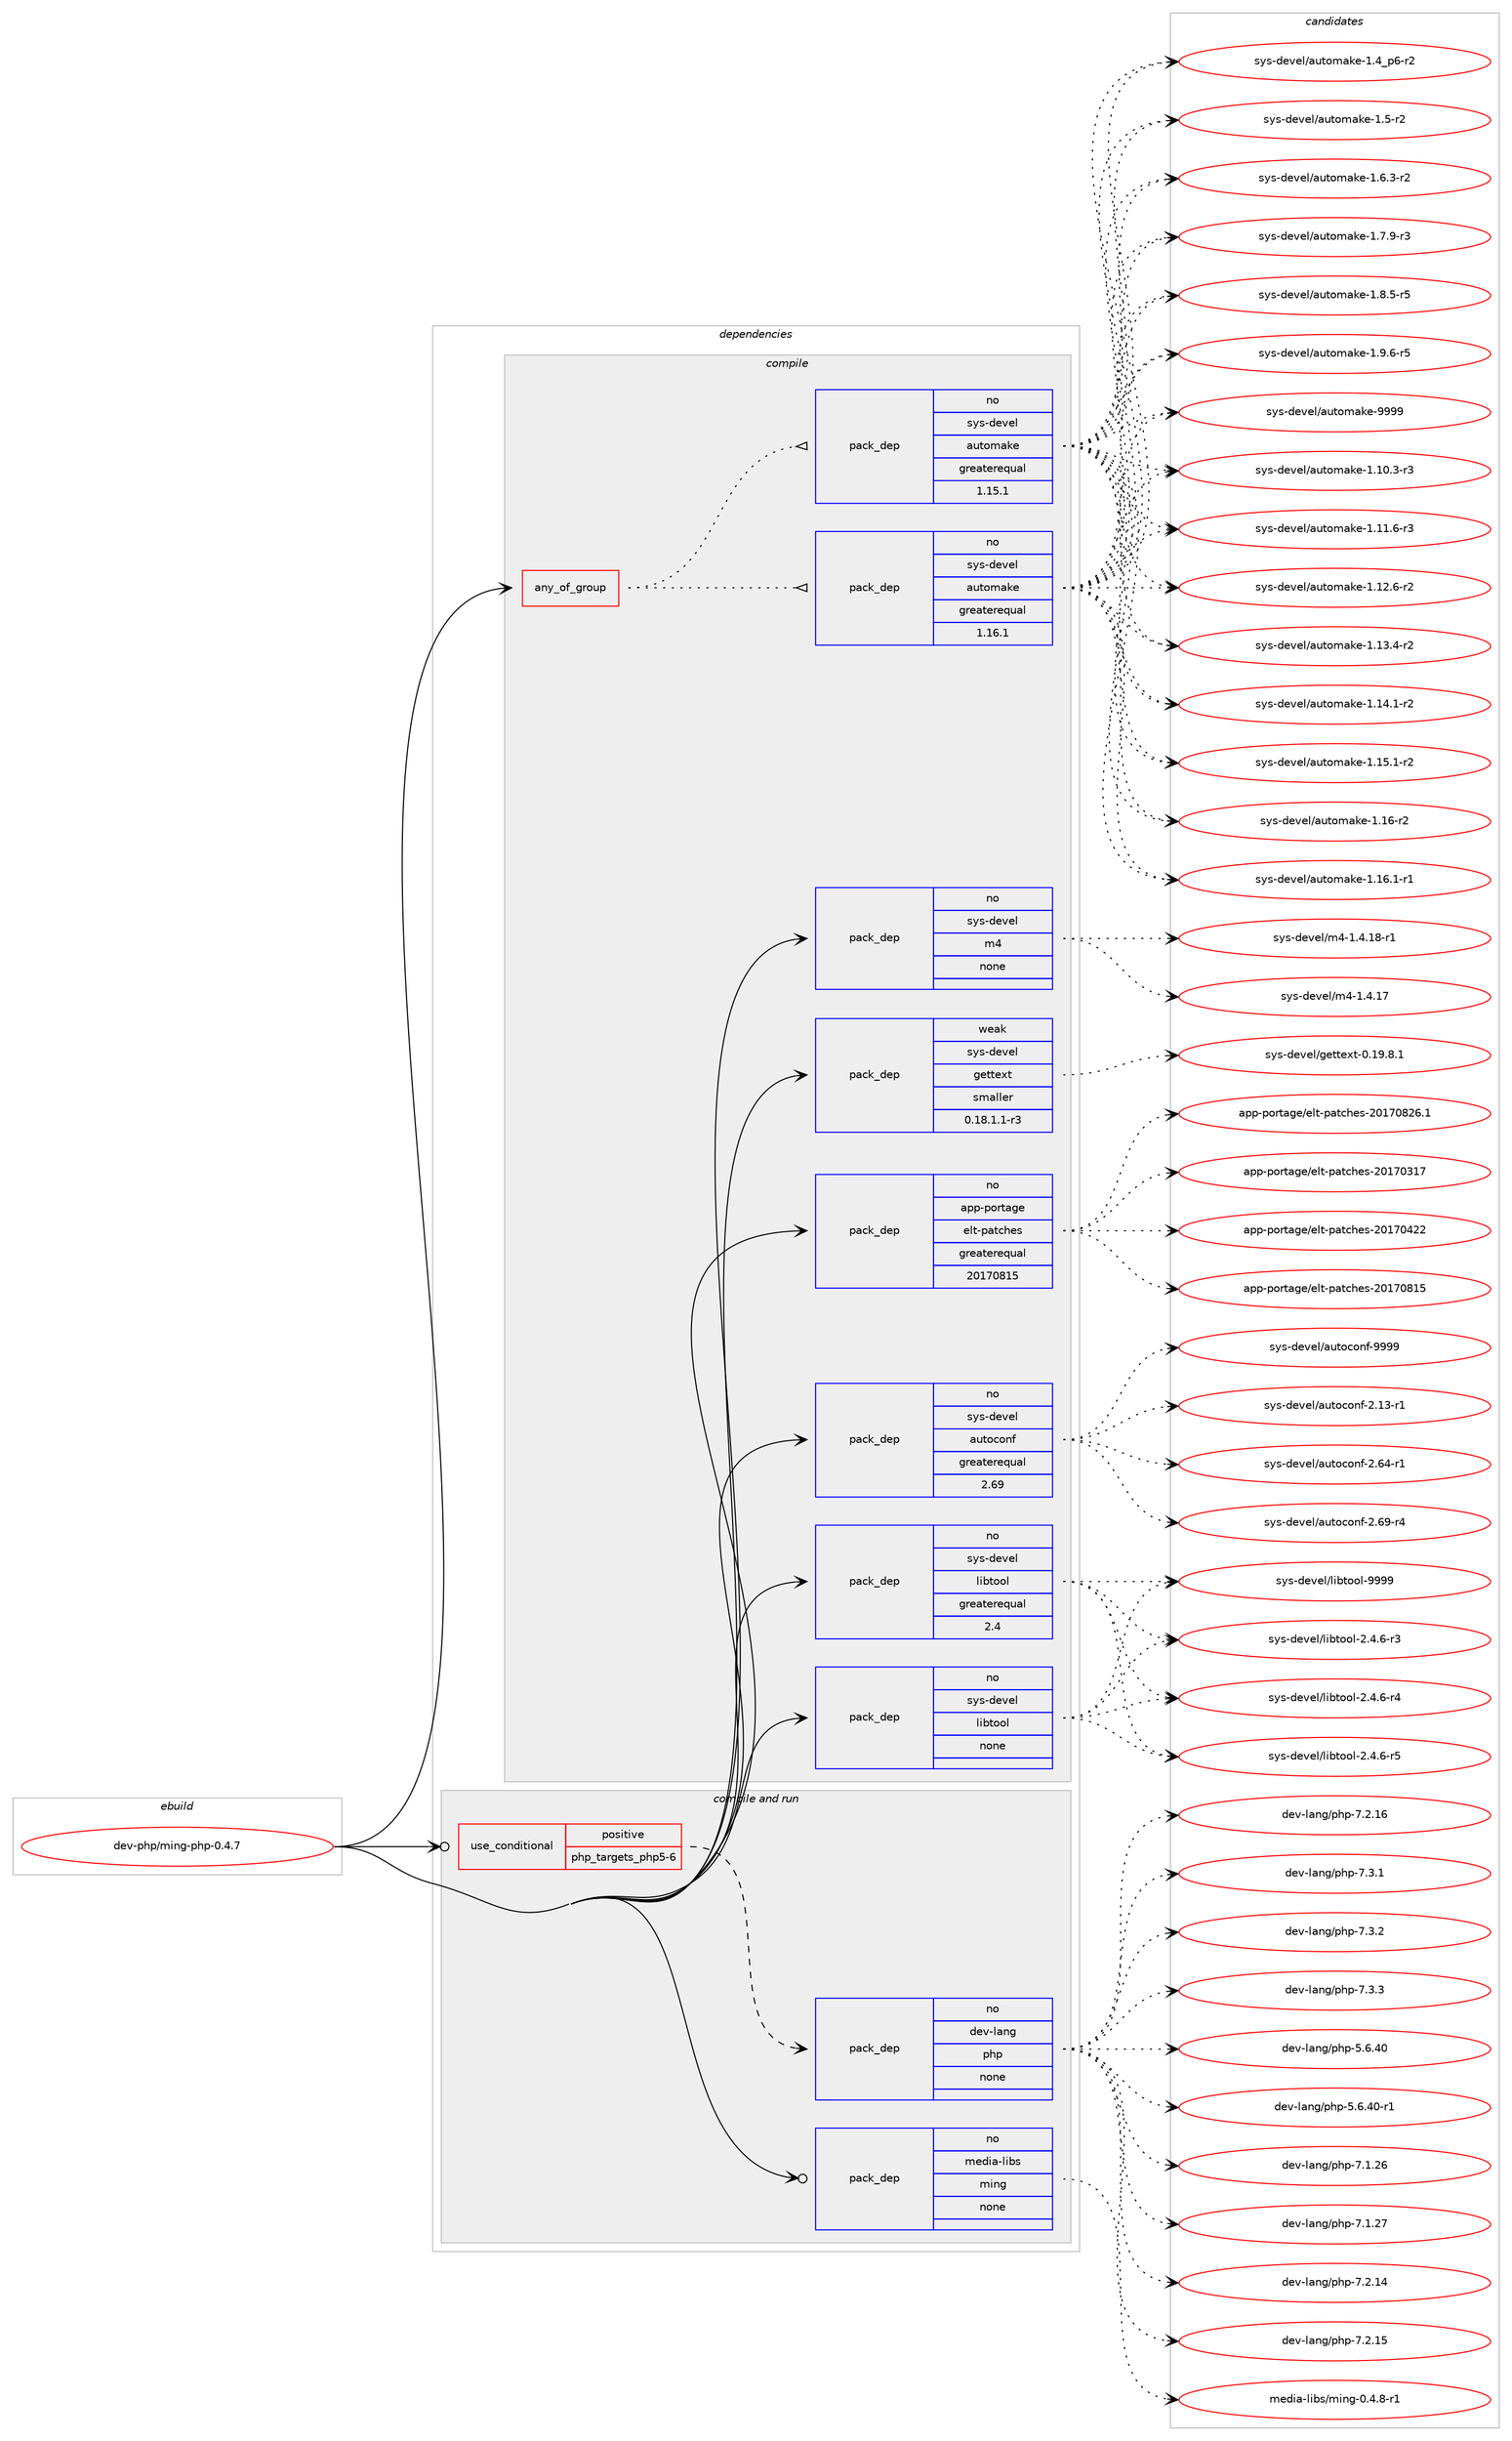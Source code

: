digraph prolog {

# *************
# Graph options
# *************

newrank=true;
concentrate=true;
compound=true;
graph [rankdir=LR,fontname=Helvetica,fontsize=10,ranksep=1.5];#, ranksep=2.5, nodesep=0.2];
edge  [arrowhead=vee];
node  [fontname=Helvetica,fontsize=10];

# **********
# The ebuild
# **********

subgraph cluster_leftcol {
color=gray;
rank=same;
label=<<i>ebuild</i>>;
id [label="dev-php/ming-php-0.4.7", color=red, width=4, href="../dev-php/ming-php-0.4.7.svg"];
}

# ****************
# The dependencies
# ****************

subgraph cluster_midcol {
color=gray;
label=<<i>dependencies</i>>;
subgraph cluster_compile {
fillcolor="#eeeeee";
style=filled;
label=<<i>compile</i>>;
subgraph any22517 {
dependency1393105 [label=<<TABLE BORDER="0" CELLBORDER="1" CELLSPACING="0" CELLPADDING="4"><TR><TD CELLPADDING="10">any_of_group</TD></TR></TABLE>>, shape=none, color=red];subgraph pack1000677 {
dependency1393106 [label=<<TABLE BORDER="0" CELLBORDER="1" CELLSPACING="0" CELLPADDING="4" WIDTH="220"><TR><TD ROWSPAN="6" CELLPADDING="30">pack_dep</TD></TR><TR><TD WIDTH="110">no</TD></TR><TR><TD>sys-devel</TD></TR><TR><TD>automake</TD></TR><TR><TD>greaterequal</TD></TR><TR><TD>1.16.1</TD></TR></TABLE>>, shape=none, color=blue];
}
dependency1393105:e -> dependency1393106:w [weight=20,style="dotted",arrowhead="oinv"];
subgraph pack1000678 {
dependency1393107 [label=<<TABLE BORDER="0" CELLBORDER="1" CELLSPACING="0" CELLPADDING="4" WIDTH="220"><TR><TD ROWSPAN="6" CELLPADDING="30">pack_dep</TD></TR><TR><TD WIDTH="110">no</TD></TR><TR><TD>sys-devel</TD></TR><TR><TD>automake</TD></TR><TR><TD>greaterequal</TD></TR><TR><TD>1.15.1</TD></TR></TABLE>>, shape=none, color=blue];
}
dependency1393105:e -> dependency1393107:w [weight=20,style="dotted",arrowhead="oinv"];
}
id:e -> dependency1393105:w [weight=20,style="solid",arrowhead="vee"];
subgraph pack1000679 {
dependency1393108 [label=<<TABLE BORDER="0" CELLBORDER="1" CELLSPACING="0" CELLPADDING="4" WIDTH="220"><TR><TD ROWSPAN="6" CELLPADDING="30">pack_dep</TD></TR><TR><TD WIDTH="110">no</TD></TR><TR><TD>app-portage</TD></TR><TR><TD>elt-patches</TD></TR><TR><TD>greaterequal</TD></TR><TR><TD>20170815</TD></TR></TABLE>>, shape=none, color=blue];
}
id:e -> dependency1393108:w [weight=20,style="solid",arrowhead="vee"];
subgraph pack1000680 {
dependency1393109 [label=<<TABLE BORDER="0" CELLBORDER="1" CELLSPACING="0" CELLPADDING="4" WIDTH="220"><TR><TD ROWSPAN="6" CELLPADDING="30">pack_dep</TD></TR><TR><TD WIDTH="110">no</TD></TR><TR><TD>sys-devel</TD></TR><TR><TD>autoconf</TD></TR><TR><TD>greaterequal</TD></TR><TR><TD>2.69</TD></TR></TABLE>>, shape=none, color=blue];
}
id:e -> dependency1393109:w [weight=20,style="solid",arrowhead="vee"];
subgraph pack1000681 {
dependency1393110 [label=<<TABLE BORDER="0" CELLBORDER="1" CELLSPACING="0" CELLPADDING="4" WIDTH="220"><TR><TD ROWSPAN="6" CELLPADDING="30">pack_dep</TD></TR><TR><TD WIDTH="110">no</TD></TR><TR><TD>sys-devel</TD></TR><TR><TD>libtool</TD></TR><TR><TD>greaterequal</TD></TR><TR><TD>2.4</TD></TR></TABLE>>, shape=none, color=blue];
}
id:e -> dependency1393110:w [weight=20,style="solid",arrowhead="vee"];
subgraph pack1000682 {
dependency1393111 [label=<<TABLE BORDER="0" CELLBORDER="1" CELLSPACING="0" CELLPADDING="4" WIDTH="220"><TR><TD ROWSPAN="6" CELLPADDING="30">pack_dep</TD></TR><TR><TD WIDTH="110">no</TD></TR><TR><TD>sys-devel</TD></TR><TR><TD>libtool</TD></TR><TR><TD>none</TD></TR><TR><TD></TD></TR></TABLE>>, shape=none, color=blue];
}
id:e -> dependency1393111:w [weight=20,style="solid",arrowhead="vee"];
subgraph pack1000683 {
dependency1393112 [label=<<TABLE BORDER="0" CELLBORDER="1" CELLSPACING="0" CELLPADDING="4" WIDTH="220"><TR><TD ROWSPAN="6" CELLPADDING="30">pack_dep</TD></TR><TR><TD WIDTH="110">no</TD></TR><TR><TD>sys-devel</TD></TR><TR><TD>m4</TD></TR><TR><TD>none</TD></TR><TR><TD></TD></TR></TABLE>>, shape=none, color=blue];
}
id:e -> dependency1393112:w [weight=20,style="solid",arrowhead="vee"];
subgraph pack1000684 {
dependency1393113 [label=<<TABLE BORDER="0" CELLBORDER="1" CELLSPACING="0" CELLPADDING="4" WIDTH="220"><TR><TD ROWSPAN="6" CELLPADDING="30">pack_dep</TD></TR><TR><TD WIDTH="110">weak</TD></TR><TR><TD>sys-devel</TD></TR><TR><TD>gettext</TD></TR><TR><TD>smaller</TD></TR><TR><TD>0.18.1.1-r3</TD></TR></TABLE>>, shape=none, color=blue];
}
id:e -> dependency1393113:w [weight=20,style="solid",arrowhead="vee"];
}
subgraph cluster_compileandrun {
fillcolor="#eeeeee";
style=filled;
label=<<i>compile and run</i>>;
subgraph cond369346 {
dependency1393114 [label=<<TABLE BORDER="0" CELLBORDER="1" CELLSPACING="0" CELLPADDING="4"><TR><TD ROWSPAN="3" CELLPADDING="10">use_conditional</TD></TR><TR><TD>positive</TD></TR><TR><TD>php_targets_php5-6</TD></TR></TABLE>>, shape=none, color=red];
subgraph pack1000685 {
dependency1393115 [label=<<TABLE BORDER="0" CELLBORDER="1" CELLSPACING="0" CELLPADDING="4" WIDTH="220"><TR><TD ROWSPAN="6" CELLPADDING="30">pack_dep</TD></TR><TR><TD WIDTH="110">no</TD></TR><TR><TD>dev-lang</TD></TR><TR><TD>php</TD></TR><TR><TD>none</TD></TR><TR><TD></TD></TR></TABLE>>, shape=none, color=blue];
}
dependency1393114:e -> dependency1393115:w [weight=20,style="dashed",arrowhead="vee"];
}
id:e -> dependency1393114:w [weight=20,style="solid",arrowhead="odotvee"];
subgraph pack1000686 {
dependency1393116 [label=<<TABLE BORDER="0" CELLBORDER="1" CELLSPACING="0" CELLPADDING="4" WIDTH="220"><TR><TD ROWSPAN="6" CELLPADDING="30">pack_dep</TD></TR><TR><TD WIDTH="110">no</TD></TR><TR><TD>media-libs</TD></TR><TR><TD>ming</TD></TR><TR><TD>none</TD></TR><TR><TD></TD></TR></TABLE>>, shape=none, color=blue];
}
id:e -> dependency1393116:w [weight=20,style="solid",arrowhead="odotvee"];
}
subgraph cluster_run {
fillcolor="#eeeeee";
style=filled;
label=<<i>run</i>>;
}
}

# **************
# The candidates
# **************

subgraph cluster_choices {
rank=same;
color=gray;
label=<<i>candidates</i>>;

subgraph choice1000677 {
color=black;
nodesep=1;
choice11512111545100101118101108479711711611110997107101454946494846514511451 [label="sys-devel/automake-1.10.3-r3", color=red, width=4,href="../sys-devel/automake-1.10.3-r3.svg"];
choice11512111545100101118101108479711711611110997107101454946494946544511451 [label="sys-devel/automake-1.11.6-r3", color=red, width=4,href="../sys-devel/automake-1.11.6-r3.svg"];
choice11512111545100101118101108479711711611110997107101454946495046544511450 [label="sys-devel/automake-1.12.6-r2", color=red, width=4,href="../sys-devel/automake-1.12.6-r2.svg"];
choice11512111545100101118101108479711711611110997107101454946495146524511450 [label="sys-devel/automake-1.13.4-r2", color=red, width=4,href="../sys-devel/automake-1.13.4-r2.svg"];
choice11512111545100101118101108479711711611110997107101454946495246494511450 [label="sys-devel/automake-1.14.1-r2", color=red, width=4,href="../sys-devel/automake-1.14.1-r2.svg"];
choice11512111545100101118101108479711711611110997107101454946495346494511450 [label="sys-devel/automake-1.15.1-r2", color=red, width=4,href="../sys-devel/automake-1.15.1-r2.svg"];
choice1151211154510010111810110847971171161111099710710145494649544511450 [label="sys-devel/automake-1.16-r2", color=red, width=4,href="../sys-devel/automake-1.16-r2.svg"];
choice11512111545100101118101108479711711611110997107101454946495446494511449 [label="sys-devel/automake-1.16.1-r1", color=red, width=4,href="../sys-devel/automake-1.16.1-r1.svg"];
choice115121115451001011181011084797117116111109971071014549465295112544511450 [label="sys-devel/automake-1.4_p6-r2", color=red, width=4,href="../sys-devel/automake-1.4_p6-r2.svg"];
choice11512111545100101118101108479711711611110997107101454946534511450 [label="sys-devel/automake-1.5-r2", color=red, width=4,href="../sys-devel/automake-1.5-r2.svg"];
choice115121115451001011181011084797117116111109971071014549465446514511450 [label="sys-devel/automake-1.6.3-r2", color=red, width=4,href="../sys-devel/automake-1.6.3-r2.svg"];
choice115121115451001011181011084797117116111109971071014549465546574511451 [label="sys-devel/automake-1.7.9-r3", color=red, width=4,href="../sys-devel/automake-1.7.9-r3.svg"];
choice115121115451001011181011084797117116111109971071014549465646534511453 [label="sys-devel/automake-1.8.5-r5", color=red, width=4,href="../sys-devel/automake-1.8.5-r5.svg"];
choice115121115451001011181011084797117116111109971071014549465746544511453 [label="sys-devel/automake-1.9.6-r5", color=red, width=4,href="../sys-devel/automake-1.9.6-r5.svg"];
choice115121115451001011181011084797117116111109971071014557575757 [label="sys-devel/automake-9999", color=red, width=4,href="../sys-devel/automake-9999.svg"];
dependency1393106:e -> choice11512111545100101118101108479711711611110997107101454946494846514511451:w [style=dotted,weight="100"];
dependency1393106:e -> choice11512111545100101118101108479711711611110997107101454946494946544511451:w [style=dotted,weight="100"];
dependency1393106:e -> choice11512111545100101118101108479711711611110997107101454946495046544511450:w [style=dotted,weight="100"];
dependency1393106:e -> choice11512111545100101118101108479711711611110997107101454946495146524511450:w [style=dotted,weight="100"];
dependency1393106:e -> choice11512111545100101118101108479711711611110997107101454946495246494511450:w [style=dotted,weight="100"];
dependency1393106:e -> choice11512111545100101118101108479711711611110997107101454946495346494511450:w [style=dotted,weight="100"];
dependency1393106:e -> choice1151211154510010111810110847971171161111099710710145494649544511450:w [style=dotted,weight="100"];
dependency1393106:e -> choice11512111545100101118101108479711711611110997107101454946495446494511449:w [style=dotted,weight="100"];
dependency1393106:e -> choice115121115451001011181011084797117116111109971071014549465295112544511450:w [style=dotted,weight="100"];
dependency1393106:e -> choice11512111545100101118101108479711711611110997107101454946534511450:w [style=dotted,weight="100"];
dependency1393106:e -> choice115121115451001011181011084797117116111109971071014549465446514511450:w [style=dotted,weight="100"];
dependency1393106:e -> choice115121115451001011181011084797117116111109971071014549465546574511451:w [style=dotted,weight="100"];
dependency1393106:e -> choice115121115451001011181011084797117116111109971071014549465646534511453:w [style=dotted,weight="100"];
dependency1393106:e -> choice115121115451001011181011084797117116111109971071014549465746544511453:w [style=dotted,weight="100"];
dependency1393106:e -> choice115121115451001011181011084797117116111109971071014557575757:w [style=dotted,weight="100"];
}
subgraph choice1000678 {
color=black;
nodesep=1;
choice11512111545100101118101108479711711611110997107101454946494846514511451 [label="sys-devel/automake-1.10.3-r3", color=red, width=4,href="../sys-devel/automake-1.10.3-r3.svg"];
choice11512111545100101118101108479711711611110997107101454946494946544511451 [label="sys-devel/automake-1.11.6-r3", color=red, width=4,href="../sys-devel/automake-1.11.6-r3.svg"];
choice11512111545100101118101108479711711611110997107101454946495046544511450 [label="sys-devel/automake-1.12.6-r2", color=red, width=4,href="../sys-devel/automake-1.12.6-r2.svg"];
choice11512111545100101118101108479711711611110997107101454946495146524511450 [label="sys-devel/automake-1.13.4-r2", color=red, width=4,href="../sys-devel/automake-1.13.4-r2.svg"];
choice11512111545100101118101108479711711611110997107101454946495246494511450 [label="sys-devel/automake-1.14.1-r2", color=red, width=4,href="../sys-devel/automake-1.14.1-r2.svg"];
choice11512111545100101118101108479711711611110997107101454946495346494511450 [label="sys-devel/automake-1.15.1-r2", color=red, width=4,href="../sys-devel/automake-1.15.1-r2.svg"];
choice1151211154510010111810110847971171161111099710710145494649544511450 [label="sys-devel/automake-1.16-r2", color=red, width=4,href="../sys-devel/automake-1.16-r2.svg"];
choice11512111545100101118101108479711711611110997107101454946495446494511449 [label="sys-devel/automake-1.16.1-r1", color=red, width=4,href="../sys-devel/automake-1.16.1-r1.svg"];
choice115121115451001011181011084797117116111109971071014549465295112544511450 [label="sys-devel/automake-1.4_p6-r2", color=red, width=4,href="../sys-devel/automake-1.4_p6-r2.svg"];
choice11512111545100101118101108479711711611110997107101454946534511450 [label="sys-devel/automake-1.5-r2", color=red, width=4,href="../sys-devel/automake-1.5-r2.svg"];
choice115121115451001011181011084797117116111109971071014549465446514511450 [label="sys-devel/automake-1.6.3-r2", color=red, width=4,href="../sys-devel/automake-1.6.3-r2.svg"];
choice115121115451001011181011084797117116111109971071014549465546574511451 [label="sys-devel/automake-1.7.9-r3", color=red, width=4,href="../sys-devel/automake-1.7.9-r3.svg"];
choice115121115451001011181011084797117116111109971071014549465646534511453 [label="sys-devel/automake-1.8.5-r5", color=red, width=4,href="../sys-devel/automake-1.8.5-r5.svg"];
choice115121115451001011181011084797117116111109971071014549465746544511453 [label="sys-devel/automake-1.9.6-r5", color=red, width=4,href="../sys-devel/automake-1.9.6-r5.svg"];
choice115121115451001011181011084797117116111109971071014557575757 [label="sys-devel/automake-9999", color=red, width=4,href="../sys-devel/automake-9999.svg"];
dependency1393107:e -> choice11512111545100101118101108479711711611110997107101454946494846514511451:w [style=dotted,weight="100"];
dependency1393107:e -> choice11512111545100101118101108479711711611110997107101454946494946544511451:w [style=dotted,weight="100"];
dependency1393107:e -> choice11512111545100101118101108479711711611110997107101454946495046544511450:w [style=dotted,weight="100"];
dependency1393107:e -> choice11512111545100101118101108479711711611110997107101454946495146524511450:w [style=dotted,weight="100"];
dependency1393107:e -> choice11512111545100101118101108479711711611110997107101454946495246494511450:w [style=dotted,weight="100"];
dependency1393107:e -> choice11512111545100101118101108479711711611110997107101454946495346494511450:w [style=dotted,weight="100"];
dependency1393107:e -> choice1151211154510010111810110847971171161111099710710145494649544511450:w [style=dotted,weight="100"];
dependency1393107:e -> choice11512111545100101118101108479711711611110997107101454946495446494511449:w [style=dotted,weight="100"];
dependency1393107:e -> choice115121115451001011181011084797117116111109971071014549465295112544511450:w [style=dotted,weight="100"];
dependency1393107:e -> choice11512111545100101118101108479711711611110997107101454946534511450:w [style=dotted,weight="100"];
dependency1393107:e -> choice115121115451001011181011084797117116111109971071014549465446514511450:w [style=dotted,weight="100"];
dependency1393107:e -> choice115121115451001011181011084797117116111109971071014549465546574511451:w [style=dotted,weight="100"];
dependency1393107:e -> choice115121115451001011181011084797117116111109971071014549465646534511453:w [style=dotted,weight="100"];
dependency1393107:e -> choice115121115451001011181011084797117116111109971071014549465746544511453:w [style=dotted,weight="100"];
dependency1393107:e -> choice115121115451001011181011084797117116111109971071014557575757:w [style=dotted,weight="100"];
}
subgraph choice1000679 {
color=black;
nodesep=1;
choice97112112451121111141169710310147101108116451129711699104101115455048495548514955 [label="app-portage/elt-patches-20170317", color=red, width=4,href="../app-portage/elt-patches-20170317.svg"];
choice97112112451121111141169710310147101108116451129711699104101115455048495548525050 [label="app-portage/elt-patches-20170422", color=red, width=4,href="../app-portage/elt-patches-20170422.svg"];
choice97112112451121111141169710310147101108116451129711699104101115455048495548564953 [label="app-portage/elt-patches-20170815", color=red, width=4,href="../app-portage/elt-patches-20170815.svg"];
choice971121124511211111411697103101471011081164511297116991041011154550484955485650544649 [label="app-portage/elt-patches-20170826.1", color=red, width=4,href="../app-portage/elt-patches-20170826.1.svg"];
dependency1393108:e -> choice97112112451121111141169710310147101108116451129711699104101115455048495548514955:w [style=dotted,weight="100"];
dependency1393108:e -> choice97112112451121111141169710310147101108116451129711699104101115455048495548525050:w [style=dotted,weight="100"];
dependency1393108:e -> choice97112112451121111141169710310147101108116451129711699104101115455048495548564953:w [style=dotted,weight="100"];
dependency1393108:e -> choice971121124511211111411697103101471011081164511297116991041011154550484955485650544649:w [style=dotted,weight="100"];
}
subgraph choice1000680 {
color=black;
nodesep=1;
choice1151211154510010111810110847971171161119911111010245504649514511449 [label="sys-devel/autoconf-2.13-r1", color=red, width=4,href="../sys-devel/autoconf-2.13-r1.svg"];
choice1151211154510010111810110847971171161119911111010245504654524511449 [label="sys-devel/autoconf-2.64-r1", color=red, width=4,href="../sys-devel/autoconf-2.64-r1.svg"];
choice1151211154510010111810110847971171161119911111010245504654574511452 [label="sys-devel/autoconf-2.69-r4", color=red, width=4,href="../sys-devel/autoconf-2.69-r4.svg"];
choice115121115451001011181011084797117116111991111101024557575757 [label="sys-devel/autoconf-9999", color=red, width=4,href="../sys-devel/autoconf-9999.svg"];
dependency1393109:e -> choice1151211154510010111810110847971171161119911111010245504649514511449:w [style=dotted,weight="100"];
dependency1393109:e -> choice1151211154510010111810110847971171161119911111010245504654524511449:w [style=dotted,weight="100"];
dependency1393109:e -> choice1151211154510010111810110847971171161119911111010245504654574511452:w [style=dotted,weight="100"];
dependency1393109:e -> choice115121115451001011181011084797117116111991111101024557575757:w [style=dotted,weight="100"];
}
subgraph choice1000681 {
color=black;
nodesep=1;
choice1151211154510010111810110847108105981161111111084550465246544511451 [label="sys-devel/libtool-2.4.6-r3", color=red, width=4,href="../sys-devel/libtool-2.4.6-r3.svg"];
choice1151211154510010111810110847108105981161111111084550465246544511452 [label="sys-devel/libtool-2.4.6-r4", color=red, width=4,href="../sys-devel/libtool-2.4.6-r4.svg"];
choice1151211154510010111810110847108105981161111111084550465246544511453 [label="sys-devel/libtool-2.4.6-r5", color=red, width=4,href="../sys-devel/libtool-2.4.6-r5.svg"];
choice1151211154510010111810110847108105981161111111084557575757 [label="sys-devel/libtool-9999", color=red, width=4,href="../sys-devel/libtool-9999.svg"];
dependency1393110:e -> choice1151211154510010111810110847108105981161111111084550465246544511451:w [style=dotted,weight="100"];
dependency1393110:e -> choice1151211154510010111810110847108105981161111111084550465246544511452:w [style=dotted,weight="100"];
dependency1393110:e -> choice1151211154510010111810110847108105981161111111084550465246544511453:w [style=dotted,weight="100"];
dependency1393110:e -> choice1151211154510010111810110847108105981161111111084557575757:w [style=dotted,weight="100"];
}
subgraph choice1000682 {
color=black;
nodesep=1;
choice1151211154510010111810110847108105981161111111084550465246544511451 [label="sys-devel/libtool-2.4.6-r3", color=red, width=4,href="../sys-devel/libtool-2.4.6-r3.svg"];
choice1151211154510010111810110847108105981161111111084550465246544511452 [label="sys-devel/libtool-2.4.6-r4", color=red, width=4,href="../sys-devel/libtool-2.4.6-r4.svg"];
choice1151211154510010111810110847108105981161111111084550465246544511453 [label="sys-devel/libtool-2.4.6-r5", color=red, width=4,href="../sys-devel/libtool-2.4.6-r5.svg"];
choice1151211154510010111810110847108105981161111111084557575757 [label="sys-devel/libtool-9999", color=red, width=4,href="../sys-devel/libtool-9999.svg"];
dependency1393111:e -> choice1151211154510010111810110847108105981161111111084550465246544511451:w [style=dotted,weight="100"];
dependency1393111:e -> choice1151211154510010111810110847108105981161111111084550465246544511452:w [style=dotted,weight="100"];
dependency1393111:e -> choice1151211154510010111810110847108105981161111111084550465246544511453:w [style=dotted,weight="100"];
dependency1393111:e -> choice1151211154510010111810110847108105981161111111084557575757:w [style=dotted,weight="100"];
}
subgraph choice1000683 {
color=black;
nodesep=1;
choice11512111545100101118101108471095245494652464955 [label="sys-devel/m4-1.4.17", color=red, width=4,href="../sys-devel/m4-1.4.17.svg"];
choice115121115451001011181011084710952454946524649564511449 [label="sys-devel/m4-1.4.18-r1", color=red, width=4,href="../sys-devel/m4-1.4.18-r1.svg"];
dependency1393112:e -> choice11512111545100101118101108471095245494652464955:w [style=dotted,weight="100"];
dependency1393112:e -> choice115121115451001011181011084710952454946524649564511449:w [style=dotted,weight="100"];
}
subgraph choice1000684 {
color=black;
nodesep=1;
choice1151211154510010111810110847103101116116101120116454846495746564649 [label="sys-devel/gettext-0.19.8.1", color=red, width=4,href="../sys-devel/gettext-0.19.8.1.svg"];
dependency1393113:e -> choice1151211154510010111810110847103101116116101120116454846495746564649:w [style=dotted,weight="100"];
}
subgraph choice1000685 {
color=black;
nodesep=1;
choice10010111845108971101034711210411245534654465248 [label="dev-lang/php-5.6.40", color=red, width=4,href="../dev-lang/php-5.6.40.svg"];
choice100101118451089711010347112104112455346544652484511449 [label="dev-lang/php-5.6.40-r1", color=red, width=4,href="../dev-lang/php-5.6.40-r1.svg"];
choice10010111845108971101034711210411245554649465054 [label="dev-lang/php-7.1.26", color=red, width=4,href="../dev-lang/php-7.1.26.svg"];
choice10010111845108971101034711210411245554649465055 [label="dev-lang/php-7.1.27", color=red, width=4,href="../dev-lang/php-7.1.27.svg"];
choice10010111845108971101034711210411245554650464952 [label="dev-lang/php-7.2.14", color=red, width=4,href="../dev-lang/php-7.2.14.svg"];
choice10010111845108971101034711210411245554650464953 [label="dev-lang/php-7.2.15", color=red, width=4,href="../dev-lang/php-7.2.15.svg"];
choice10010111845108971101034711210411245554650464954 [label="dev-lang/php-7.2.16", color=red, width=4,href="../dev-lang/php-7.2.16.svg"];
choice100101118451089711010347112104112455546514649 [label="dev-lang/php-7.3.1", color=red, width=4,href="../dev-lang/php-7.3.1.svg"];
choice100101118451089711010347112104112455546514650 [label="dev-lang/php-7.3.2", color=red, width=4,href="../dev-lang/php-7.3.2.svg"];
choice100101118451089711010347112104112455546514651 [label="dev-lang/php-7.3.3", color=red, width=4,href="../dev-lang/php-7.3.3.svg"];
dependency1393115:e -> choice10010111845108971101034711210411245534654465248:w [style=dotted,weight="100"];
dependency1393115:e -> choice100101118451089711010347112104112455346544652484511449:w [style=dotted,weight="100"];
dependency1393115:e -> choice10010111845108971101034711210411245554649465054:w [style=dotted,weight="100"];
dependency1393115:e -> choice10010111845108971101034711210411245554649465055:w [style=dotted,weight="100"];
dependency1393115:e -> choice10010111845108971101034711210411245554650464952:w [style=dotted,weight="100"];
dependency1393115:e -> choice10010111845108971101034711210411245554650464953:w [style=dotted,weight="100"];
dependency1393115:e -> choice10010111845108971101034711210411245554650464954:w [style=dotted,weight="100"];
dependency1393115:e -> choice100101118451089711010347112104112455546514649:w [style=dotted,weight="100"];
dependency1393115:e -> choice100101118451089711010347112104112455546514650:w [style=dotted,weight="100"];
dependency1393115:e -> choice100101118451089711010347112104112455546514651:w [style=dotted,weight="100"];
}
subgraph choice1000686 {
color=black;
nodesep=1;
choice109101100105974510810598115471091051101034548465246564511449 [label="media-libs/ming-0.4.8-r1", color=red, width=4,href="../media-libs/ming-0.4.8-r1.svg"];
dependency1393116:e -> choice109101100105974510810598115471091051101034548465246564511449:w [style=dotted,weight="100"];
}
}

}
